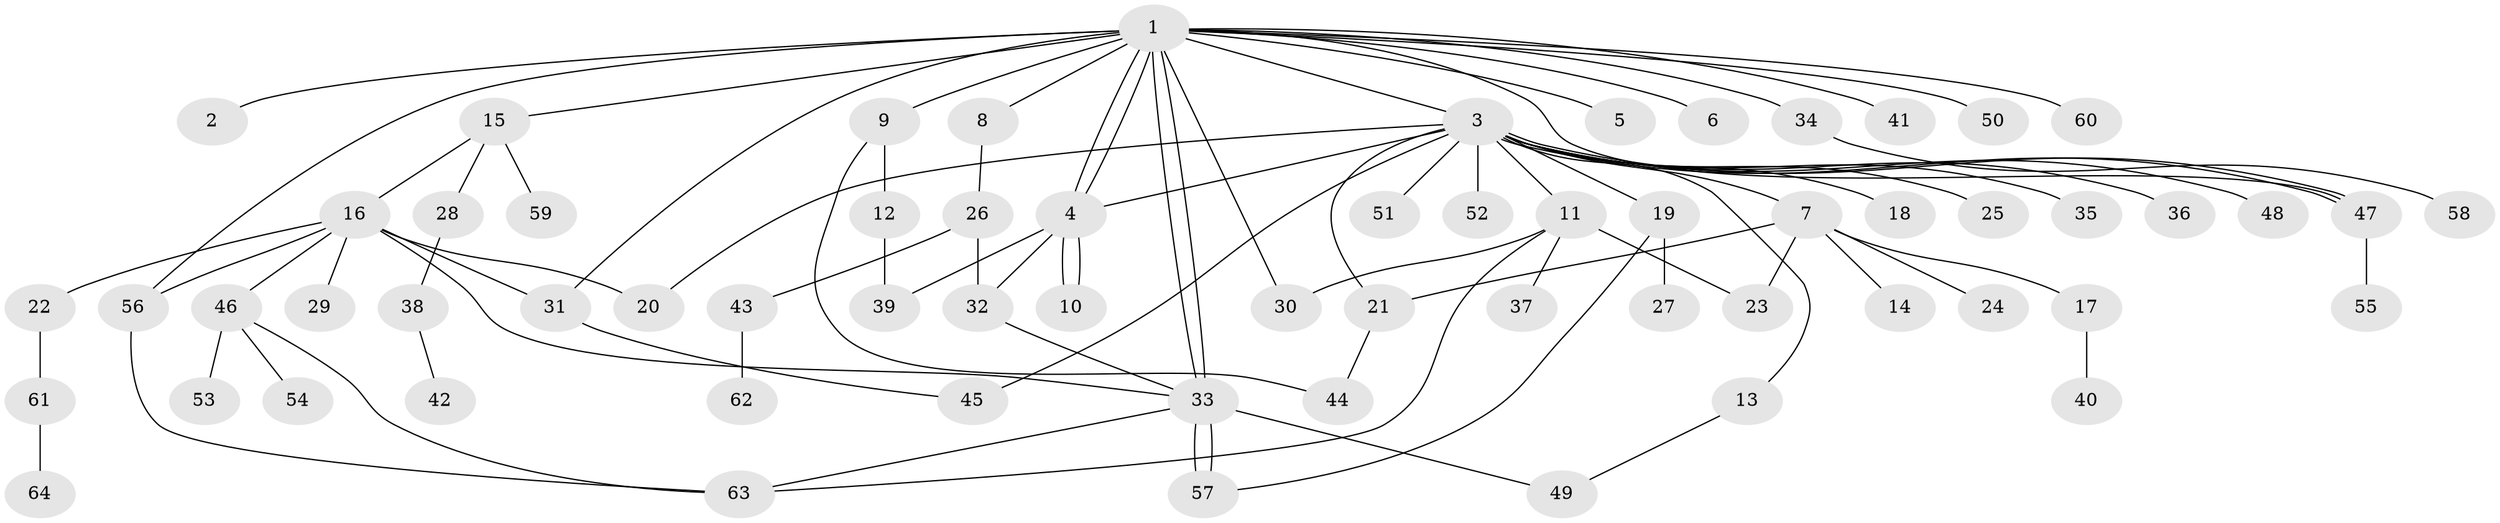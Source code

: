 // Generated by graph-tools (version 1.1) at 2025/35/03/09/25 02:35:34]
// undirected, 64 vertices, 87 edges
graph export_dot {
graph [start="1"]
  node [color=gray90,style=filled];
  1;
  2;
  3;
  4;
  5;
  6;
  7;
  8;
  9;
  10;
  11;
  12;
  13;
  14;
  15;
  16;
  17;
  18;
  19;
  20;
  21;
  22;
  23;
  24;
  25;
  26;
  27;
  28;
  29;
  30;
  31;
  32;
  33;
  34;
  35;
  36;
  37;
  38;
  39;
  40;
  41;
  42;
  43;
  44;
  45;
  46;
  47;
  48;
  49;
  50;
  51;
  52;
  53;
  54;
  55;
  56;
  57;
  58;
  59;
  60;
  61;
  62;
  63;
  64;
  1 -- 2;
  1 -- 3;
  1 -- 4;
  1 -- 4;
  1 -- 5;
  1 -- 6;
  1 -- 8;
  1 -- 9;
  1 -- 15;
  1 -- 30;
  1 -- 31;
  1 -- 33;
  1 -- 33;
  1 -- 34;
  1 -- 41;
  1 -- 47;
  1 -- 50;
  1 -- 56;
  1 -- 60;
  3 -- 4;
  3 -- 7;
  3 -- 11;
  3 -- 13;
  3 -- 18;
  3 -- 19;
  3 -- 20;
  3 -- 21;
  3 -- 25;
  3 -- 35;
  3 -- 36;
  3 -- 45;
  3 -- 47;
  3 -- 47;
  3 -- 48;
  3 -- 51;
  3 -- 52;
  4 -- 10;
  4 -- 10;
  4 -- 32;
  4 -- 39;
  7 -- 14;
  7 -- 17;
  7 -- 21;
  7 -- 23;
  7 -- 24;
  8 -- 26;
  9 -- 12;
  9 -- 44;
  11 -- 23;
  11 -- 30;
  11 -- 37;
  11 -- 63;
  12 -- 39;
  13 -- 49;
  15 -- 16;
  15 -- 28;
  15 -- 59;
  16 -- 20;
  16 -- 22;
  16 -- 29;
  16 -- 31;
  16 -- 33;
  16 -- 46;
  16 -- 56;
  17 -- 40;
  19 -- 27;
  19 -- 57;
  21 -- 44;
  22 -- 61;
  26 -- 32;
  26 -- 43;
  28 -- 38;
  31 -- 45;
  32 -- 33;
  33 -- 49;
  33 -- 57;
  33 -- 57;
  33 -- 63;
  34 -- 58;
  38 -- 42;
  43 -- 62;
  46 -- 53;
  46 -- 54;
  46 -- 63;
  47 -- 55;
  56 -- 63;
  61 -- 64;
}
